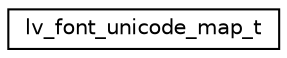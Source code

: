 digraph "Graphical Class Hierarchy"
{
 // LATEX_PDF_SIZE
  edge [fontname="Helvetica",fontsize="10",labelfontname="Helvetica",labelfontsize="10"];
  node [fontname="Helvetica",fontsize="10",shape=record];
  rankdir="LR";
  Node0 [label="lv_font_unicode_map_t",height=0.2,width=0.4,color="black", fillcolor="white", style="filled",URL="$structlv__font__unicode__map__t.html",tooltip=" "];
}
